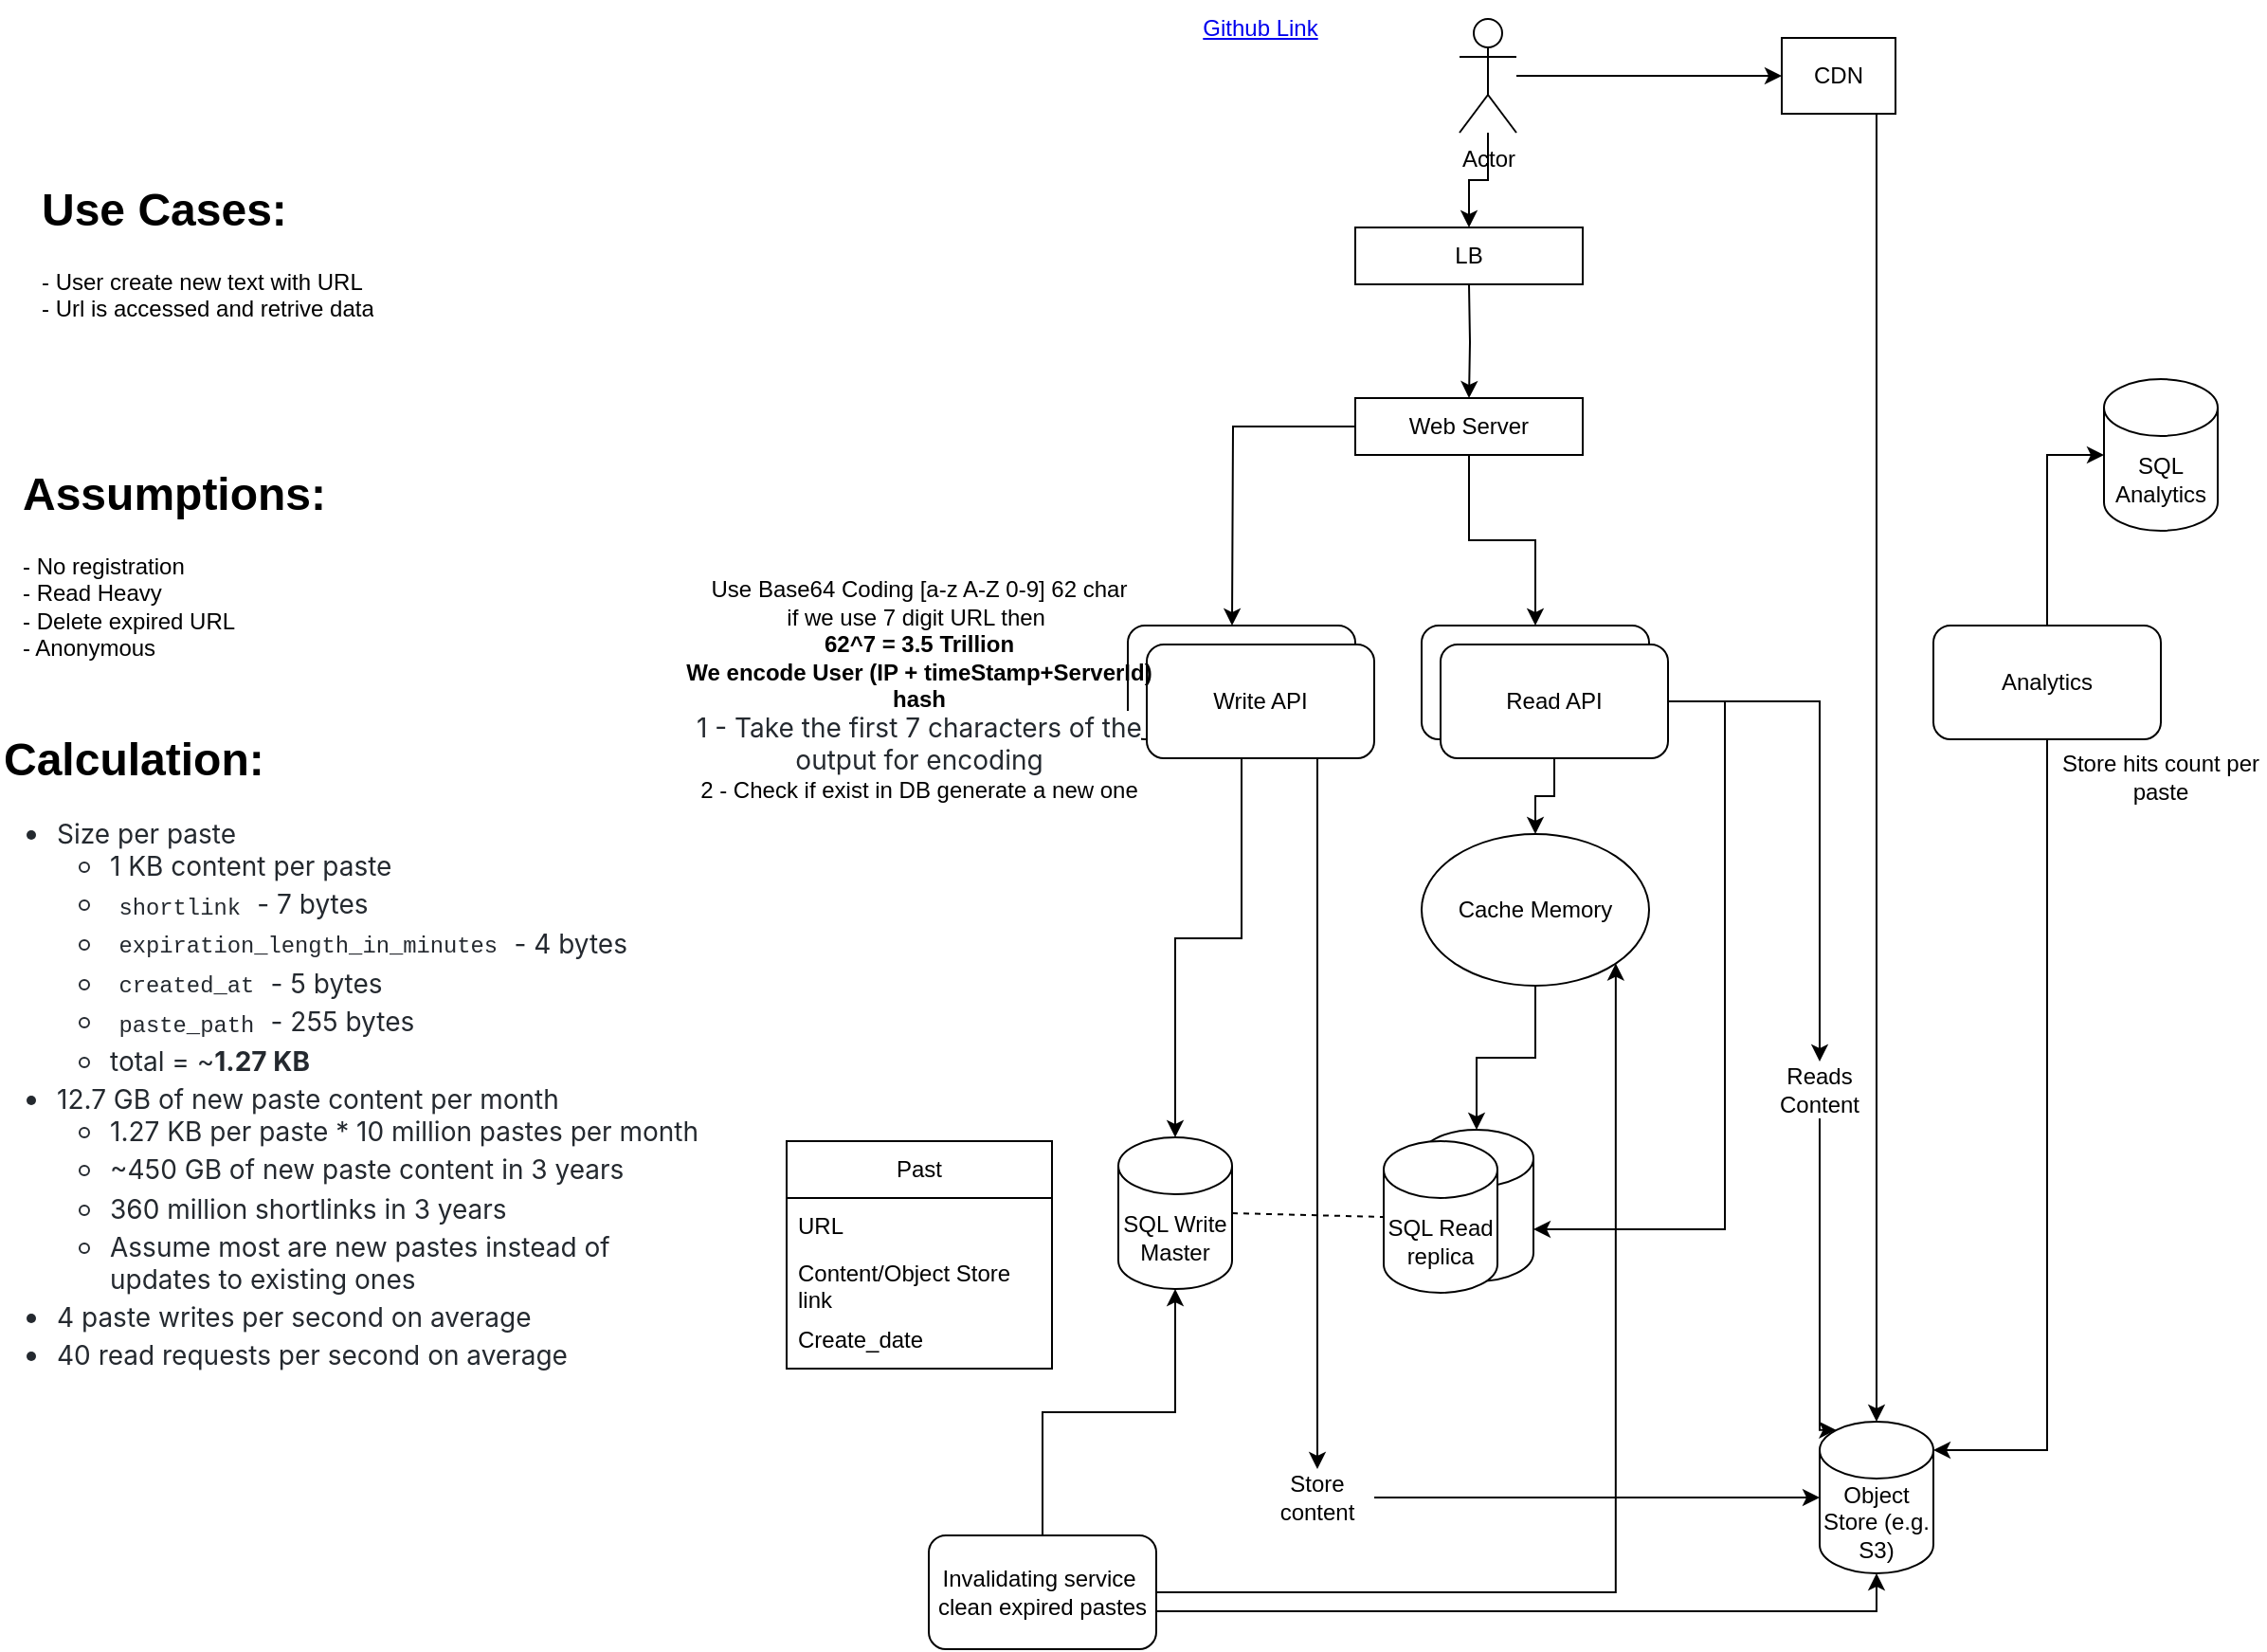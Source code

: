 <mxfile version="24.1.0" type="google">
  <diagram name="Page-1" id="xOBLhyYj3MYxFQuUd8QE">
    <mxGraphModel grid="1" page="1" gridSize="10" guides="1" tooltips="1" connect="1" arrows="1" fold="1" pageScale="1" pageWidth="850" pageHeight="1100" math="0" shadow="0">
      <root>
        <mxCell id="0" />
        <mxCell id="1" parent="0" />
        <mxCell id="a0uawv8okTH7sb19AHDm-1" value="&lt;a href=&quot;https://github.com/donnemartin/system-design-primer/blob/master/solutions/system_design/pastebin/README.md&quot;&gt;Github Link&lt;/a&gt;" style="text;html=1;align=center;verticalAlign=middle;whiteSpace=wrap;rounded=0;" vertex="1" parent="1">
          <mxGeometry x="260" y="30" width="90" height="30" as="geometry" />
        </mxCell>
        <mxCell id="a0uawv8okTH7sb19AHDm-7" style="edgeStyle=orthogonalEdgeStyle;rounded=0;orthogonalLoop=1;jettySize=auto;html=1;entryX=0;entryY=0.5;entryDx=0;entryDy=0;" edge="1" parent="1" source="a0uawv8okTH7sb19AHDm-4" target="a0uawv8okTH7sb19AHDm-6">
          <mxGeometry relative="1" as="geometry" />
        </mxCell>
        <mxCell id="a0uawv8okTH7sb19AHDm-10" style="edgeStyle=orthogonalEdgeStyle;rounded=0;orthogonalLoop=1;jettySize=auto;html=1;entryX=0.5;entryY=0;entryDx=0;entryDy=0;" edge="1" parent="1" target="a0uawv8okTH7sb19AHDm-5">
          <mxGeometry relative="1" as="geometry">
            <mxPoint x="415" y="180" as="sourcePoint" />
          </mxGeometry>
        </mxCell>
        <mxCell id="a0uawv8okTH7sb19AHDm-17" style="edgeStyle=orthogonalEdgeStyle;rounded=0;orthogonalLoop=1;jettySize=auto;html=1;entryX=0.5;entryY=0;entryDx=0;entryDy=0;" edge="1" parent="1" source="a0uawv8okTH7sb19AHDm-4" target="a0uawv8okTH7sb19AHDm-16">
          <mxGeometry relative="1" as="geometry" />
        </mxCell>
        <mxCell id="a0uawv8okTH7sb19AHDm-4" value="Actor" style="shape=umlActor;verticalLabelPosition=bottom;verticalAlign=top;html=1;outlineConnect=0;" vertex="1" parent="1">
          <mxGeometry x="410" y="40" width="30" height="60" as="geometry" />
        </mxCell>
        <mxCell id="a0uawv8okTH7sb19AHDm-13" style="edgeStyle=orthogonalEdgeStyle;rounded=0;orthogonalLoop=1;jettySize=auto;html=1;" edge="1" parent="1" source="a0uawv8okTH7sb19AHDm-5">
          <mxGeometry relative="1" as="geometry">
            <mxPoint x="290" y="360" as="targetPoint" />
          </mxGeometry>
        </mxCell>
        <mxCell id="a0uawv8okTH7sb19AHDm-15" style="edgeStyle=orthogonalEdgeStyle;rounded=0;orthogonalLoop=1;jettySize=auto;html=1;" edge="1" parent="1" source="a0uawv8okTH7sb19AHDm-5" target="a0uawv8okTH7sb19AHDm-14">
          <mxGeometry relative="1" as="geometry" />
        </mxCell>
        <mxCell id="a0uawv8okTH7sb19AHDm-5" value="Web Server" style="rounded=0;whiteSpace=wrap;html=1;" vertex="1" parent="1">
          <mxGeometry x="355" y="240" width="120" height="30" as="geometry" />
        </mxCell>
        <mxCell id="a0uawv8okTH7sb19AHDm-6" value="CDN" style="rounded=0;whiteSpace=wrap;html=1;" vertex="1" parent="1">
          <mxGeometry x="580" y="50" width="60" height="40" as="geometry" />
        </mxCell>
        <mxCell id="a0uawv8okTH7sb19AHDm-8" value="&lt;h1 style=&quot;margin-top: 0px;&quot;&gt;Use Cases:&lt;/h1&gt;&lt;div&gt;- User create new text with URL&lt;/div&gt;&lt;div&gt;- Url is accessed and retrive data&lt;/div&gt;" style="text;html=1;whiteSpace=wrap;overflow=hidden;rounded=0;" vertex="1" parent="1">
          <mxGeometry x="-340" y="120" width="180" height="120" as="geometry" />
        </mxCell>
        <mxCell id="a0uawv8okTH7sb19AHDm-9" value="&lt;h1 style=&quot;margin-top: 0px;&quot;&gt;Assumptions:&lt;/h1&gt;&lt;div&gt;- No registration&lt;/div&gt;&lt;div&gt;- Read Heavy&lt;/div&gt;&lt;div&gt;- Delete expired URL&lt;/div&gt;&lt;div&gt;- Anonymous&amp;nbsp;&lt;/div&gt;" style="text;html=1;whiteSpace=wrap;overflow=hidden;rounded=0;" vertex="1" parent="1">
          <mxGeometry x="-350" y="270" width="180" height="120" as="geometry" />
        </mxCell>
        <mxCell id="a0uawv8okTH7sb19AHDm-19" style="edgeStyle=orthogonalEdgeStyle;rounded=0;orthogonalLoop=1;jettySize=auto;html=1;" edge="1" parent="1" source="a0uawv8okTH7sb19AHDm-12" target="a0uawv8okTH7sb19AHDm-18">
          <mxGeometry relative="1" as="geometry" />
        </mxCell>
        <mxCell id="a0uawv8okTH7sb19AHDm-12" value="Write API" style="rounded=1;whiteSpace=wrap;html=1;" vertex="1" parent="1">
          <mxGeometry x="235" y="360" width="120" height="60" as="geometry" />
        </mxCell>
        <mxCell id="a0uawv8okTH7sb19AHDm-14" value="Read API" style="rounded=1;whiteSpace=wrap;html=1;" vertex="1" parent="1">
          <mxGeometry x="390" y="360" width="120" height="60" as="geometry" />
        </mxCell>
        <mxCell id="a0uawv8okTH7sb19AHDm-16" value="LB" style="rounded=0;whiteSpace=wrap;html=1;" vertex="1" parent="1">
          <mxGeometry x="355" y="150" width="120" height="30" as="geometry" />
        </mxCell>
        <mxCell id="a0uawv8okTH7sb19AHDm-18" value="SQL Write Master" style="shape=cylinder3;whiteSpace=wrap;html=1;boundedLbl=1;backgroundOutline=1;size=15;" vertex="1" parent="1">
          <mxGeometry x="230" y="630" width="60" height="80" as="geometry" />
        </mxCell>
        <mxCell id="a0uawv8okTH7sb19AHDm-57" style="edgeStyle=orthogonalEdgeStyle;rounded=0;orthogonalLoop=1;jettySize=auto;html=1;entryX=0.5;entryY=0;entryDx=0;entryDy=0;" edge="1" parent="1" source="a0uawv8okTH7sb19AHDm-20" target="a0uawv8okTH7sb19AHDm-54">
          <mxGeometry relative="1" as="geometry">
            <Array as="points">
              <mxPoint x="335" y="560" />
              <mxPoint x="335" y="560" />
            </Array>
          </mxGeometry>
        </mxCell>
        <mxCell id="a0uawv8okTH7sb19AHDm-20" value="Write API" style="rounded=1;whiteSpace=wrap;html=1;" vertex="1" parent="1">
          <mxGeometry x="245" y="370" width="120" height="60" as="geometry" />
        </mxCell>
        <mxCell id="a0uawv8okTH7sb19AHDm-41" style="edgeStyle=orthogonalEdgeStyle;rounded=0;orthogonalLoop=1;jettySize=auto;html=1;entryX=0.5;entryY=0;entryDx=0;entryDy=0;" edge="1" parent="1" source="a0uawv8okTH7sb19AHDm-23" target="a0uawv8okTH7sb19AHDm-39">
          <mxGeometry relative="1" as="geometry" />
        </mxCell>
        <mxCell id="a0uawv8okTH7sb19AHDm-60" style="edgeStyle=orthogonalEdgeStyle;rounded=0;orthogonalLoop=1;jettySize=auto;html=1;entryX=0.5;entryY=0;entryDx=0;entryDy=0;" edge="1" parent="1" source="a0uawv8okTH7sb19AHDm-23" target="a0uawv8okTH7sb19AHDm-59">
          <mxGeometry relative="1" as="geometry" />
        </mxCell>
        <mxCell id="a0uawv8okTH7sb19AHDm-23" value="Read API" style="rounded=1;whiteSpace=wrap;html=1;" vertex="1" parent="1">
          <mxGeometry x="400" y="370" width="120" height="60" as="geometry" />
        </mxCell>
        <mxCell id="a0uawv8okTH7sb19AHDm-24" value="" style="shape=cylinder3;whiteSpace=wrap;html=1;boundedLbl=1;backgroundOutline=1;size=15;" vertex="1" parent="1">
          <mxGeometry x="389" y="626" width="60" height="80" as="geometry" />
        </mxCell>
        <mxCell id="a0uawv8okTH7sb19AHDm-25" value="SQL Read replica" style="shape=cylinder3;whiteSpace=wrap;html=1;boundedLbl=1;backgroundOutline=1;size=15;" vertex="1" parent="1">
          <mxGeometry x="370" y="632" width="60" height="80" as="geometry" />
        </mxCell>
        <mxCell id="a0uawv8okTH7sb19AHDm-26" value="" style="endArrow=none;dashed=1;html=1;rounded=0;exitX=1;exitY=0.5;exitDx=0;exitDy=0;exitPerimeter=0;entryX=0;entryY=0.5;entryDx=0;entryDy=0;entryPerimeter=0;" edge="1" parent="1" source="a0uawv8okTH7sb19AHDm-18" target="a0uawv8okTH7sb19AHDm-25">
          <mxGeometry width="50" height="50" relative="1" as="geometry">
            <mxPoint x="335" y="620" as="sourcePoint" />
            <mxPoint x="385" y="570" as="targetPoint" />
          </mxGeometry>
        </mxCell>
        <mxCell id="a0uawv8okTH7sb19AHDm-31" value="&lt;h1 style=&quot;margin-top: 0px;&quot;&gt;Calculation:&lt;/h1&gt;&lt;div&gt;&lt;ul style=&quot;box-sizing: border-box; padding-left: 2em; margin-top: 0px; margin-bottom: 16px; color: rgb(36, 41, 47); font-family: -apple-system, &amp;quot;system-ui&amp;quot;, &amp;quot;Segoe UI&amp;quot;, &amp;quot;Noto Sans&amp;quot;, Helvetica, Arial, sans-serif, &amp;quot;Apple Color Emoji&amp;quot;, &amp;quot;Segoe UI Emoji&amp;quot;; font-size: 14px;&quot; dir=&quot;auto&quot;&gt;&lt;li style=&quot;box-sizing: border-box;&quot;&gt;Size per paste&lt;ul style=&quot;box-sizing: border-box; padding-left: 2em; margin-top: 0px; margin-bottom: 0px;&quot; dir=&quot;auto&quot;&gt;&lt;li style=&quot;box-sizing: border-box;&quot;&gt;1 KB content per paste&lt;/li&gt;&lt;li style=&quot;box-sizing: border-box; margin-top: 0.25em;&quot;&gt;&lt;code style=&quot;box-sizing: border-box; font-family: ui-monospace, SFMono-Regular, &amp;quot;SF Mono&amp;quot;, Menlo, Consolas, &amp;quot;Liberation Mono&amp;quot;, monospace; font-size: 11.9px; padding: 0.2em 0.4em; margin: 0px; white-space-collapse: break-spaces; background-color: var(--bgColor-neutral-muted, var(--color-neutral-muted)); border-radius: 6px;&quot;&gt;shortlink&lt;/code&gt;&amp;nbsp;- 7 bytes&lt;/li&gt;&lt;li style=&quot;box-sizing: border-box; margin-top: 0.25em;&quot;&gt;&lt;code style=&quot;box-sizing: border-box; font-family: ui-monospace, SFMono-Regular, &amp;quot;SF Mono&amp;quot;, Menlo, Consolas, &amp;quot;Liberation Mono&amp;quot;, monospace; font-size: 11.9px; padding: 0.2em 0.4em; margin: 0px; white-space-collapse: break-spaces; background-color: var(--bgColor-neutral-muted, var(--color-neutral-muted)); border-radius: 6px;&quot;&gt;expiration_length_in_minutes&lt;/code&gt;&amp;nbsp;- 4 bytes&lt;/li&gt;&lt;li style=&quot;box-sizing: border-box; margin-top: 0.25em;&quot;&gt;&lt;code style=&quot;box-sizing: border-box; font-family: ui-monospace, SFMono-Regular, &amp;quot;SF Mono&amp;quot;, Menlo, Consolas, &amp;quot;Liberation Mono&amp;quot;, monospace; font-size: 11.9px; padding: 0.2em 0.4em; margin: 0px; white-space-collapse: break-spaces; background-color: var(--bgColor-neutral-muted, var(--color-neutral-muted)); border-radius: 6px;&quot;&gt;created_at&lt;/code&gt;&amp;nbsp;- 5 bytes&lt;/li&gt;&lt;li style=&quot;box-sizing: border-box; margin-top: 0.25em;&quot;&gt;&lt;code style=&quot;box-sizing: border-box; font-family: ui-monospace, SFMono-Regular, &amp;quot;SF Mono&amp;quot;, Menlo, Consolas, &amp;quot;Liberation Mono&amp;quot;, monospace; font-size: 11.9px; padding: 0.2em 0.4em; margin: 0px; white-space-collapse: break-spaces; background-color: var(--bgColor-neutral-muted, var(--color-neutral-muted)); border-radius: 6px;&quot;&gt;paste_path&lt;/code&gt;&amp;nbsp;- 255 bytes&lt;/li&gt;&lt;li style=&quot;box-sizing: border-box; margin-top: 0.25em;&quot;&gt;total = ~&lt;b&gt;1.27 KB&lt;/b&gt;&lt;/li&gt;&lt;/ul&gt;&lt;/li&gt;&lt;li style=&quot;box-sizing: border-box; margin-top: 0.25em;&quot;&gt;12.7 GB of new paste content per month&lt;ul style=&quot;box-sizing: border-box; padding-left: 2em; margin-top: 0px; margin-bottom: 0px;&quot; dir=&quot;auto&quot;&gt;&lt;li style=&quot;box-sizing: border-box;&quot;&gt;1.27 KB per paste * 10 million pastes per month&lt;/li&gt;&lt;li style=&quot;box-sizing: border-box; margin-top: 0.25em;&quot;&gt;~450 GB of new paste content in 3 years&lt;/li&gt;&lt;li style=&quot;box-sizing: border-box; margin-top: 0.25em;&quot;&gt;360 million shortlinks in 3 years&lt;/li&gt;&lt;li style=&quot;box-sizing: border-box; margin-top: 0.25em;&quot;&gt;Assume most are new pastes instead of updates to existing ones&lt;/li&gt;&lt;/ul&gt;&lt;/li&gt;&lt;li style=&quot;box-sizing: border-box; margin-top: 0.25em;&quot;&gt;4 paste writes per second on average&lt;/li&gt;&lt;li style=&quot;box-sizing: border-box; margin-top: 0.25em;&quot;&gt;40 read requests per second on average&lt;/li&gt;&lt;/ul&gt;&lt;/div&gt;" style="text;html=1;whiteSpace=wrap;overflow=hidden;rounded=0;" vertex="1" parent="1">
          <mxGeometry x="-360" y="410" width="370" height="360" as="geometry" />
        </mxCell>
        <mxCell id="a0uawv8okTH7sb19AHDm-32" value="Past" style="swimlane;fontStyle=0;childLayout=stackLayout;horizontal=1;startSize=30;horizontalStack=0;resizeParent=1;resizeParentMax=0;resizeLast=0;collapsible=1;marginBottom=0;whiteSpace=wrap;html=1;" vertex="1" parent="1">
          <mxGeometry x="55" y="632" width="140" height="120" as="geometry">
            <mxRectangle x="150" y="760" width="60" height="30" as="alternateBounds" />
          </mxGeometry>
        </mxCell>
        <mxCell id="a0uawv8okTH7sb19AHDm-33" value="URL" style="text;strokeColor=none;fillColor=none;align=left;verticalAlign=middle;spacingLeft=4;spacingRight=4;overflow=hidden;points=[[0,0.5],[1,0.5]];portConstraint=eastwest;rotatable=0;whiteSpace=wrap;html=1;" vertex="1" parent="a0uawv8okTH7sb19AHDm-32">
          <mxGeometry y="30" width="140" height="30" as="geometry" />
        </mxCell>
        <mxCell id="a0uawv8okTH7sb19AHDm-34" value="Content/Object Store link" style="text;strokeColor=none;fillColor=none;align=left;verticalAlign=middle;spacingLeft=4;spacingRight=4;overflow=hidden;points=[[0,0.5],[1,0.5]];portConstraint=eastwest;rotatable=0;whiteSpace=wrap;html=1;" vertex="1" parent="a0uawv8okTH7sb19AHDm-32">
          <mxGeometry y="60" width="140" height="30" as="geometry" />
        </mxCell>
        <mxCell id="a0uawv8okTH7sb19AHDm-35" value="Create_date" style="text;strokeColor=none;fillColor=none;align=left;verticalAlign=middle;spacingLeft=4;spacingRight=4;overflow=hidden;points=[[0,0.5],[1,0.5]];portConstraint=eastwest;rotatable=0;whiteSpace=wrap;html=1;" vertex="1" parent="a0uawv8okTH7sb19AHDm-32">
          <mxGeometry y="90" width="140" height="30" as="geometry" />
        </mxCell>
        <mxCell id="a0uawv8okTH7sb19AHDm-37" value="Use Base64 Coding [a-z A-Z 0-9] 62 char&lt;br&gt;if we use 7 digit URL then&amp;nbsp;&lt;br&gt;&lt;b&gt;62^7 = 3.5 Trillion&lt;/b&gt;&lt;div&gt;&lt;b&gt;We encode User (IP + timeStamp+ServerId) hash&lt;/b&gt;&lt;b&gt;&lt;br&gt;&lt;/b&gt;&lt;/div&gt;&lt;div&gt;&lt;span style=&quot;color: rgb(36, 41, 47); font-family: -apple-system, &amp;quot;system-ui&amp;quot;, &amp;quot;Segoe UI&amp;quot;, &amp;quot;Noto Sans&amp;quot;, Helvetica, Arial, sans-serif, &amp;quot;Apple Color Emoji&amp;quot;, &amp;quot;Segoe UI Emoji&amp;quot;; font-size: 14px; text-align: left; background-color: rgb(255, 255, 255);&quot;&gt;1 - Take the first 7 characters of the output for encoding&lt;br&gt;&lt;/span&gt;2 - Check if exist in DB generate a new one&lt;/div&gt;&lt;div&gt;&lt;br&gt;&lt;/div&gt;" style="text;html=1;align=center;verticalAlign=middle;whiteSpace=wrap;rounded=0;" vertex="1" parent="1">
          <mxGeometry y="342.5" width="250" height="117.5" as="geometry" />
        </mxCell>
        <mxCell id="a0uawv8okTH7sb19AHDm-39" value="Cache Memory" style="ellipse;whiteSpace=wrap;html=1;" vertex="1" parent="1">
          <mxGeometry x="390" y="470" width="120" height="80" as="geometry" />
        </mxCell>
        <mxCell id="a0uawv8okTH7sb19AHDm-40" style="edgeStyle=orthogonalEdgeStyle;rounded=0;orthogonalLoop=1;jettySize=auto;html=1;entryX=0.5;entryY=0;entryDx=0;entryDy=0;entryPerimeter=0;" edge="1" parent="1" source="a0uawv8okTH7sb19AHDm-39" target="a0uawv8okTH7sb19AHDm-24">
          <mxGeometry relative="1" as="geometry" />
        </mxCell>
        <mxCell id="a0uawv8okTH7sb19AHDm-42" style="edgeStyle=orthogonalEdgeStyle;rounded=0;orthogonalLoop=1;jettySize=auto;html=1;entryX=1;entryY=0;entryDx=0;entryDy=52.5;entryPerimeter=0;" edge="1" parent="1" source="a0uawv8okTH7sb19AHDm-23" target="a0uawv8okTH7sb19AHDm-24">
          <mxGeometry relative="1" as="geometry">
            <Array as="points">
              <mxPoint x="550" y="400" />
              <mxPoint x="550" y="679" />
            </Array>
          </mxGeometry>
        </mxCell>
        <mxCell id="a0uawv8okTH7sb19AHDm-43" value="Object Store (e.g. S3)" style="shape=cylinder3;whiteSpace=wrap;html=1;boundedLbl=1;backgroundOutline=1;size=15;" vertex="1" parent="1">
          <mxGeometry x="600" y="780" width="60" height="80" as="geometry" />
        </mxCell>
        <mxCell id="a0uawv8okTH7sb19AHDm-47" style="edgeStyle=orthogonalEdgeStyle;rounded=0;orthogonalLoop=1;jettySize=auto;html=1;entryX=0.5;entryY=0;entryDx=0;entryDy=0;entryPerimeter=0;" edge="1" parent="1" source="a0uawv8okTH7sb19AHDm-6" target="a0uawv8okTH7sb19AHDm-43">
          <mxGeometry relative="1" as="geometry">
            <Array as="points">
              <mxPoint x="630" y="260" />
              <mxPoint x="630" y="260" />
            </Array>
          </mxGeometry>
        </mxCell>
        <mxCell id="a0uawv8okTH7sb19AHDm-48" value="Analytics" style="rounded=1;whiteSpace=wrap;html=1;" vertex="1" parent="1">
          <mxGeometry x="660" y="360" width="120" height="60" as="geometry" />
        </mxCell>
        <mxCell id="a0uawv8okTH7sb19AHDm-49" style="edgeStyle=orthogonalEdgeStyle;rounded=0;orthogonalLoop=1;jettySize=auto;html=1;entryX=1;entryY=0;entryDx=0;entryDy=15;entryPerimeter=0;" edge="1" parent="1" source="a0uawv8okTH7sb19AHDm-48" target="a0uawv8okTH7sb19AHDm-43">
          <mxGeometry relative="1" as="geometry" />
        </mxCell>
        <mxCell id="a0uawv8okTH7sb19AHDm-50" style="edgeStyle=orthogonalEdgeStyle;rounded=0;orthogonalLoop=1;jettySize=auto;html=1;entryX=0.145;entryY=0;entryDx=0;entryDy=4.35;entryPerimeter=0;" edge="1" parent="1" source="a0uawv8okTH7sb19AHDm-59" target="a0uawv8okTH7sb19AHDm-43">
          <mxGeometry relative="1" as="geometry">
            <Array as="points">
              <mxPoint x="600" y="784" />
            </Array>
          </mxGeometry>
        </mxCell>
        <mxCell id="a0uawv8okTH7sb19AHDm-51" value="SQL Analytics" style="shape=cylinder3;whiteSpace=wrap;html=1;boundedLbl=1;backgroundOutline=1;size=15;" vertex="1" parent="1">
          <mxGeometry x="750" y="230" width="60" height="80" as="geometry" />
        </mxCell>
        <mxCell id="a0uawv8okTH7sb19AHDm-52" style="edgeStyle=orthogonalEdgeStyle;rounded=0;orthogonalLoop=1;jettySize=auto;html=1;entryX=0;entryY=0.5;entryDx=0;entryDy=0;entryPerimeter=0;" edge="1" parent="1" source="a0uawv8okTH7sb19AHDm-48" target="a0uawv8okTH7sb19AHDm-51">
          <mxGeometry relative="1" as="geometry" />
        </mxCell>
        <mxCell id="a0uawv8okTH7sb19AHDm-54" value="Store content" style="text;html=1;align=center;verticalAlign=middle;whiteSpace=wrap;rounded=0;" vertex="1" parent="1">
          <mxGeometry x="305" y="805" width="60" height="30" as="geometry" />
        </mxCell>
        <mxCell id="a0uawv8okTH7sb19AHDm-55" style="edgeStyle=orthogonalEdgeStyle;rounded=0;orthogonalLoop=1;jettySize=auto;html=1;entryX=0;entryY=0.5;entryDx=0;entryDy=0;entryPerimeter=0;" edge="1" parent="1" source="a0uawv8okTH7sb19AHDm-54" target="a0uawv8okTH7sb19AHDm-43">
          <mxGeometry relative="1" as="geometry" />
        </mxCell>
        <mxCell id="a0uawv8okTH7sb19AHDm-59" value="Reads Content" style="text;html=1;align=center;verticalAlign=middle;whiteSpace=wrap;rounded=0;" vertex="1" parent="1">
          <mxGeometry x="570" y="590" width="60" height="30" as="geometry" />
        </mxCell>
        <mxCell id="a0uawv8okTH7sb19AHDm-61" value="Store hits count per paste" style="text;html=1;align=center;verticalAlign=middle;whiteSpace=wrap;rounded=0;" vertex="1" parent="1">
          <mxGeometry x="725" y="420" width="110" height="40" as="geometry" />
        </mxCell>
        <mxCell id="a0uawv8okTH7sb19AHDm-65" style="edgeStyle=orthogonalEdgeStyle;rounded=0;orthogonalLoop=1;jettySize=auto;html=1;entryX=1;entryY=1;entryDx=0;entryDy=0;" edge="1" parent="1" source="a0uawv8okTH7sb19AHDm-62" target="a0uawv8okTH7sb19AHDm-39">
          <mxGeometry relative="1" as="geometry" />
        </mxCell>
        <mxCell id="a0uawv8okTH7sb19AHDm-62" value="Invalidating service&amp;nbsp;&lt;br&gt;clean expired pastes" style="rounded=1;whiteSpace=wrap;html=1;" vertex="1" parent="1">
          <mxGeometry x="130" y="840" width="120" height="60" as="geometry" />
        </mxCell>
        <mxCell id="a0uawv8okTH7sb19AHDm-63" style="edgeStyle=orthogonalEdgeStyle;rounded=0;orthogonalLoop=1;jettySize=auto;html=1;entryX=0.5;entryY=1;entryDx=0;entryDy=0;entryPerimeter=0;" edge="1" parent="1" source="a0uawv8okTH7sb19AHDm-62" target="a0uawv8okTH7sb19AHDm-18">
          <mxGeometry relative="1" as="geometry" />
        </mxCell>
        <mxCell id="a0uawv8okTH7sb19AHDm-64" style="edgeStyle=orthogonalEdgeStyle;rounded=0;orthogonalLoop=1;jettySize=auto;html=1;entryX=0.5;entryY=1;entryDx=0;entryDy=0;entryPerimeter=0;" edge="1" parent="1" source="a0uawv8okTH7sb19AHDm-62" target="a0uawv8okTH7sb19AHDm-43">
          <mxGeometry relative="1" as="geometry">
            <Array as="points">
              <mxPoint x="630" y="880" />
            </Array>
          </mxGeometry>
        </mxCell>
      </root>
    </mxGraphModel>
  </diagram>
</mxfile>

